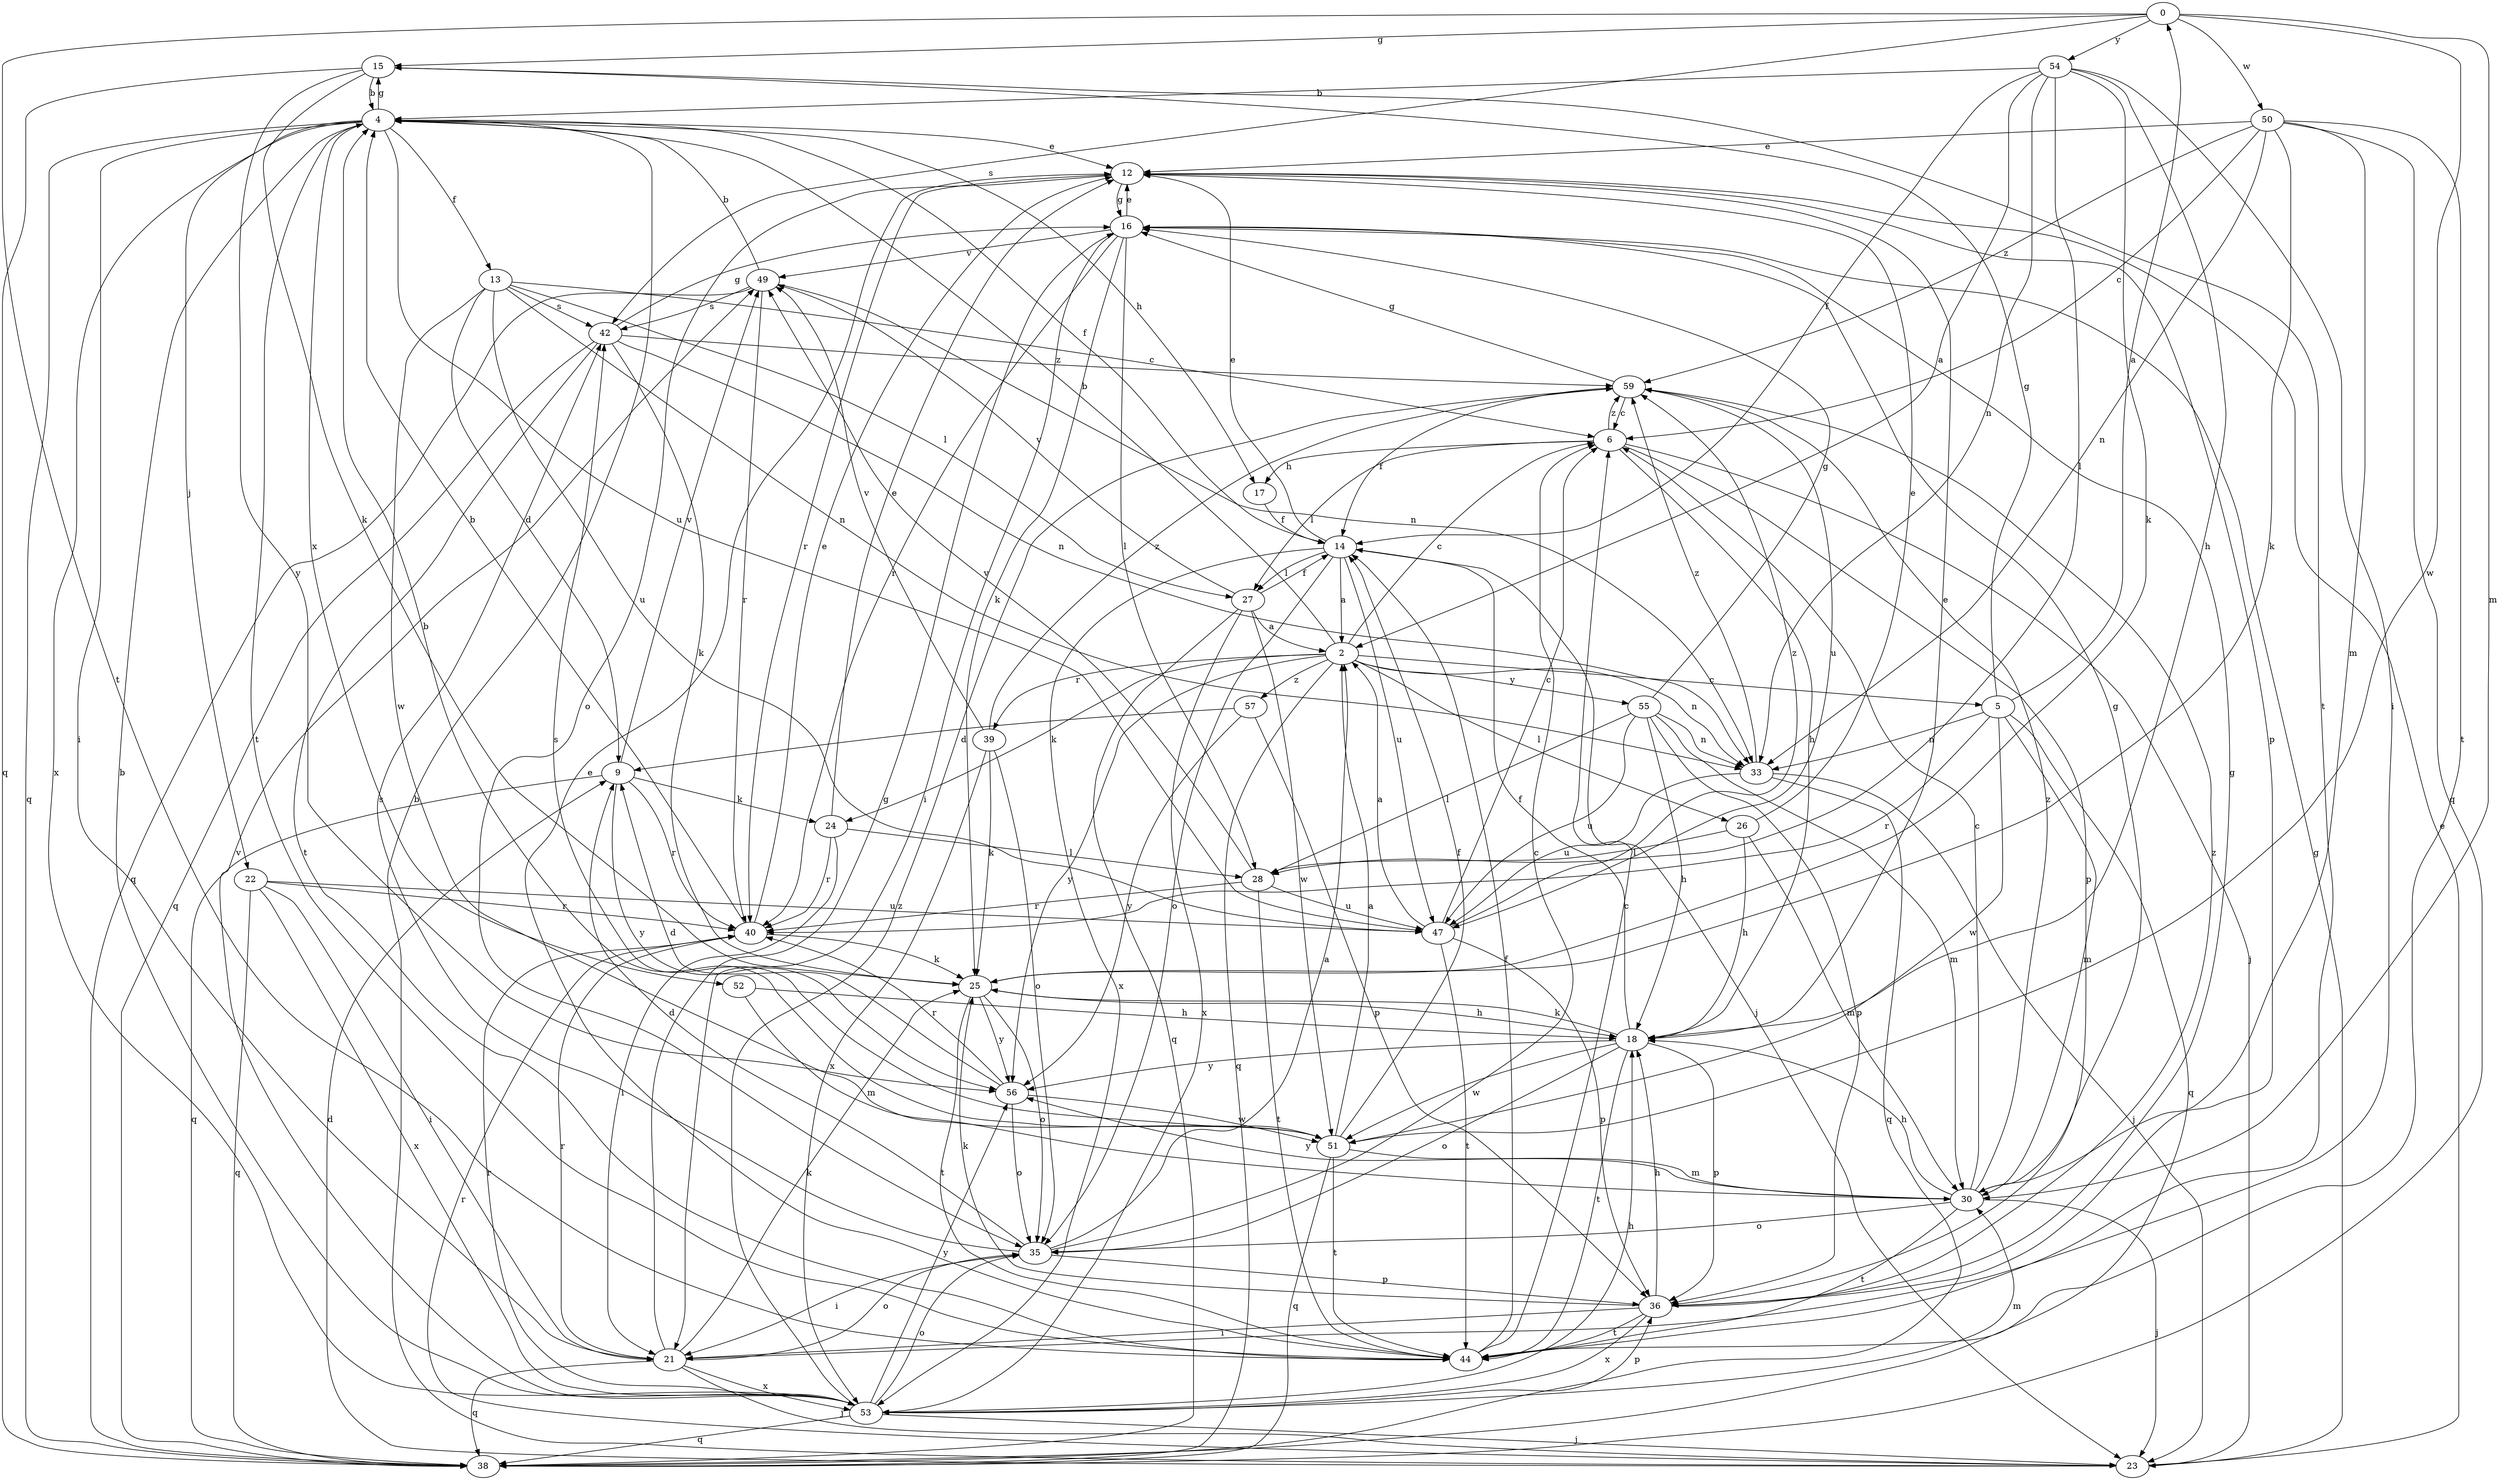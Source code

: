 strict digraph  {
0;
2;
4;
5;
6;
9;
12;
13;
14;
15;
16;
17;
18;
21;
22;
23;
24;
25;
26;
27;
28;
30;
33;
35;
36;
38;
39;
40;
42;
44;
47;
49;
50;
51;
52;
53;
54;
55;
56;
57;
59;
0 -> 15  [label=g];
0 -> 30  [label=m];
0 -> 42  [label=s];
0 -> 44  [label=t];
0 -> 50  [label=w];
0 -> 51  [label=w];
0 -> 54  [label=y];
2 -> 4  [label=b];
2 -> 5  [label=c];
2 -> 6  [label=c];
2 -> 24  [label=k];
2 -> 26  [label=l];
2 -> 33  [label=n];
2 -> 38  [label=q];
2 -> 39  [label=r];
2 -> 55  [label=y];
2 -> 56  [label=y];
2 -> 57  [label=z];
4 -> 12  [label=e];
4 -> 13  [label=f];
4 -> 14  [label=f];
4 -> 15  [label=g];
4 -> 17  [label=h];
4 -> 21  [label=i];
4 -> 22  [label=j];
4 -> 38  [label=q];
4 -> 44  [label=t];
4 -> 47  [label=u];
4 -> 52  [label=x];
4 -> 53  [label=x];
5 -> 0  [label=a];
5 -> 15  [label=g];
5 -> 30  [label=m];
5 -> 33  [label=n];
5 -> 38  [label=q];
5 -> 40  [label=r];
5 -> 51  [label=w];
6 -> 17  [label=h];
6 -> 18  [label=h];
6 -> 23  [label=j];
6 -> 27  [label=l];
6 -> 36  [label=p];
6 -> 59  [label=z];
9 -> 24  [label=k];
9 -> 38  [label=q];
9 -> 40  [label=r];
9 -> 49  [label=v];
9 -> 56  [label=y];
12 -> 16  [label=g];
12 -> 35  [label=o];
12 -> 36  [label=p];
12 -> 40  [label=r];
13 -> 6  [label=c];
13 -> 9  [label=d];
13 -> 27  [label=l];
13 -> 33  [label=n];
13 -> 42  [label=s];
13 -> 47  [label=u];
13 -> 51  [label=w];
14 -> 2  [label=a];
14 -> 12  [label=e];
14 -> 23  [label=j];
14 -> 27  [label=l];
14 -> 35  [label=o];
14 -> 47  [label=u];
14 -> 53  [label=x];
15 -> 4  [label=b];
15 -> 25  [label=k];
15 -> 38  [label=q];
15 -> 44  [label=t];
15 -> 56  [label=y];
16 -> 12  [label=e];
16 -> 21  [label=i];
16 -> 25  [label=k];
16 -> 28  [label=l];
16 -> 40  [label=r];
16 -> 49  [label=v];
17 -> 14  [label=f];
18 -> 12  [label=e];
18 -> 14  [label=f];
18 -> 25  [label=k];
18 -> 35  [label=o];
18 -> 36  [label=p];
18 -> 44  [label=t];
18 -> 51  [label=w];
18 -> 56  [label=y];
21 -> 16  [label=g];
21 -> 23  [label=j];
21 -> 25  [label=k];
21 -> 35  [label=o];
21 -> 38  [label=q];
21 -> 40  [label=r];
21 -> 53  [label=x];
22 -> 21  [label=i];
22 -> 38  [label=q];
22 -> 40  [label=r];
22 -> 47  [label=u];
22 -> 53  [label=x];
23 -> 4  [label=b];
23 -> 9  [label=d];
23 -> 12  [label=e];
23 -> 16  [label=g];
23 -> 40  [label=r];
24 -> 12  [label=e];
24 -> 21  [label=i];
24 -> 28  [label=l];
24 -> 40  [label=r];
25 -> 18  [label=h];
25 -> 35  [label=o];
25 -> 44  [label=t];
25 -> 56  [label=y];
26 -> 12  [label=e];
26 -> 18  [label=h];
26 -> 28  [label=l];
26 -> 30  [label=m];
27 -> 2  [label=a];
27 -> 14  [label=f];
27 -> 38  [label=q];
27 -> 49  [label=v];
27 -> 51  [label=w];
27 -> 53  [label=x];
28 -> 40  [label=r];
28 -> 44  [label=t];
28 -> 47  [label=u];
28 -> 49  [label=v];
30 -> 6  [label=c];
30 -> 16  [label=g];
30 -> 18  [label=h];
30 -> 23  [label=j];
30 -> 35  [label=o];
30 -> 44  [label=t];
30 -> 56  [label=y];
30 -> 59  [label=z];
33 -> 23  [label=j];
33 -> 38  [label=q];
33 -> 47  [label=u];
33 -> 59  [label=z];
35 -> 2  [label=a];
35 -> 6  [label=c];
35 -> 9  [label=d];
35 -> 21  [label=i];
35 -> 36  [label=p];
35 -> 42  [label=s];
36 -> 16  [label=g];
36 -> 18  [label=h];
36 -> 21  [label=i];
36 -> 25  [label=k];
36 -> 44  [label=t];
36 -> 53  [label=x];
36 -> 59  [label=z];
39 -> 25  [label=k];
39 -> 35  [label=o];
39 -> 49  [label=v];
39 -> 53  [label=x];
39 -> 59  [label=z];
40 -> 4  [label=b];
40 -> 12  [label=e];
40 -> 25  [label=k];
42 -> 16  [label=g];
42 -> 25  [label=k];
42 -> 33  [label=n];
42 -> 38  [label=q];
42 -> 44  [label=t];
42 -> 59  [label=z];
44 -> 6  [label=c];
44 -> 12  [label=e];
44 -> 14  [label=f];
47 -> 2  [label=a];
47 -> 6  [label=c];
47 -> 36  [label=p];
47 -> 44  [label=t];
47 -> 59  [label=z];
49 -> 4  [label=b];
49 -> 33  [label=n];
49 -> 38  [label=q];
49 -> 40  [label=r];
49 -> 42  [label=s];
50 -> 6  [label=c];
50 -> 12  [label=e];
50 -> 25  [label=k];
50 -> 30  [label=m];
50 -> 33  [label=n];
50 -> 38  [label=q];
50 -> 44  [label=t];
50 -> 59  [label=z];
51 -> 2  [label=a];
51 -> 4  [label=b];
51 -> 14  [label=f];
51 -> 30  [label=m];
51 -> 38  [label=q];
51 -> 42  [label=s];
51 -> 44  [label=t];
52 -> 18  [label=h];
52 -> 30  [label=m];
53 -> 4  [label=b];
53 -> 18  [label=h];
53 -> 23  [label=j];
53 -> 30  [label=m];
53 -> 35  [label=o];
53 -> 36  [label=p];
53 -> 38  [label=q];
53 -> 40  [label=r];
53 -> 49  [label=v];
53 -> 56  [label=y];
53 -> 59  [label=z];
54 -> 2  [label=a];
54 -> 4  [label=b];
54 -> 14  [label=f];
54 -> 18  [label=h];
54 -> 21  [label=i];
54 -> 25  [label=k];
54 -> 28  [label=l];
54 -> 33  [label=n];
55 -> 16  [label=g];
55 -> 18  [label=h];
55 -> 28  [label=l];
55 -> 30  [label=m];
55 -> 33  [label=n];
55 -> 36  [label=p];
55 -> 47  [label=u];
56 -> 9  [label=d];
56 -> 35  [label=o];
56 -> 40  [label=r];
56 -> 51  [label=w];
57 -> 9  [label=d];
57 -> 36  [label=p];
57 -> 56  [label=y];
59 -> 6  [label=c];
59 -> 14  [label=f];
59 -> 16  [label=g];
59 -> 47  [label=u];
}
